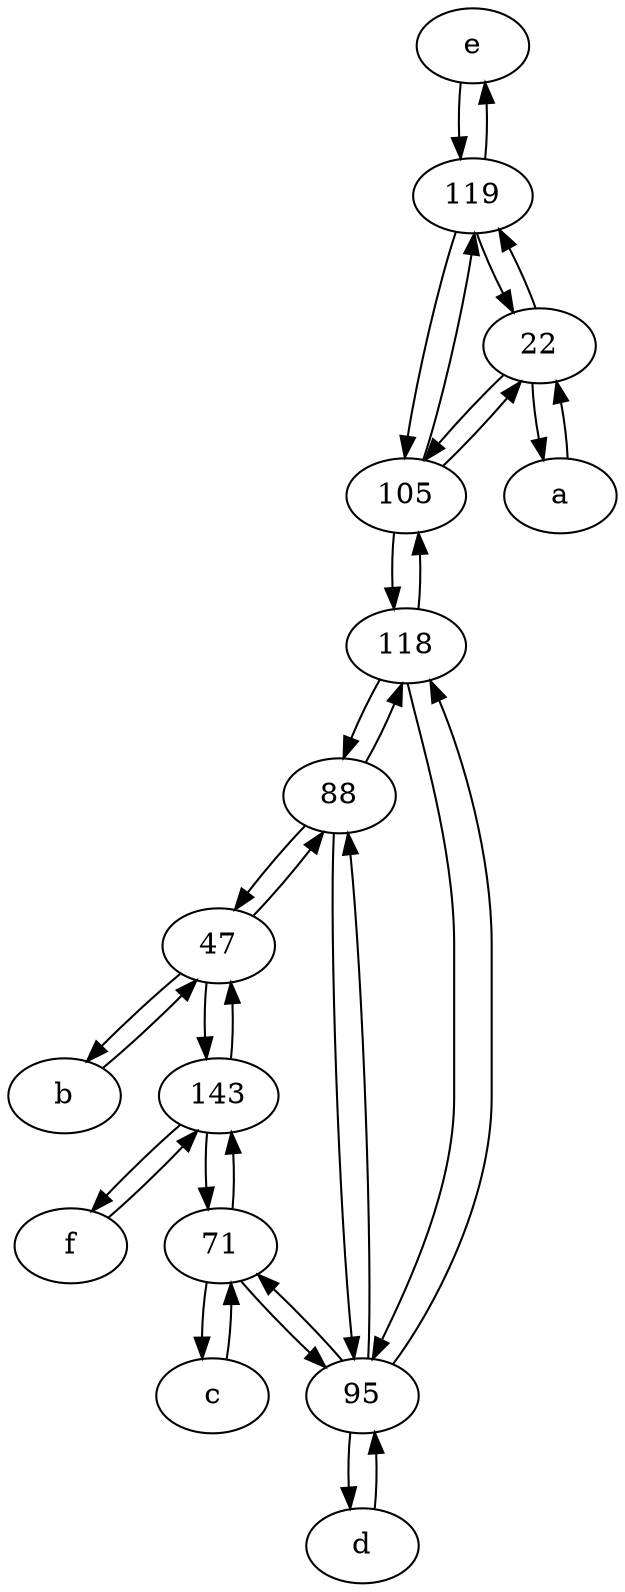digraph  {
	e [pos="30,50!"];
	119;
	f [pos="15,45!"];
	b [pos="50,20!"];
	88;
	105;
	a [pos="40,10!"];
	22;
	47;
	d [pos="20,30!"];
	118;
	95;
	143;
	71;
	c [pos="20,10!"];
	143 -> 71;
	47 -> 143;
	143 -> f;
	22 -> 119;
	105 -> 119;
	88 -> 95;
	95 -> 88;
	47 -> 88;
	f -> 143;
	a -> 22;
	105 -> 118;
	47 -> b;
	105 -> 22;
	22 -> 105;
	143 -> 47;
	71 -> c;
	e -> 119;
	119 -> 22;
	119 -> 105;
	118 -> 105;
	22 -> a;
	d -> 95;
	71 -> 143;
	95 -> d;
	118 -> 95;
	95 -> 118;
	c -> 71;
	88 -> 47;
	b -> 47;
	71 -> 95;
	95 -> 71;
	118 -> 88;
	119 -> e;
	88 -> 118;

	}